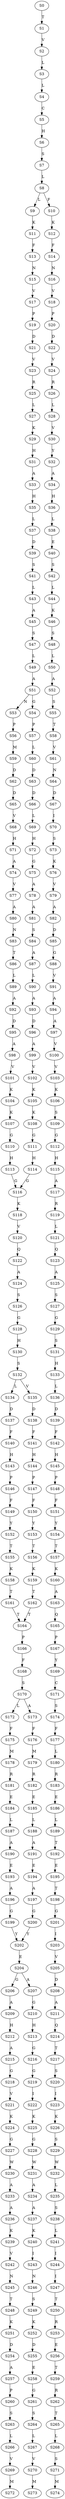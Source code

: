 strict digraph  {
	S0 -> S1 [ label = T ];
	S1 -> S2 [ label = V ];
	S2 -> S3 [ label = L ];
	S3 -> S4 [ label = L ];
	S4 -> S5 [ label = C ];
	S5 -> S6 [ label = H ];
	S6 -> S7 [ label = S ];
	S7 -> S8 [ label = L ];
	S8 -> S9 [ label = L ];
	S8 -> S10 [ label = F ];
	S9 -> S11 [ label = K ];
	S10 -> S12 [ label = K ];
	S11 -> S13 [ label = F ];
	S12 -> S14 [ label = F ];
	S13 -> S15 [ label = N ];
	S14 -> S16 [ label = N ];
	S15 -> S17 [ label = V ];
	S16 -> S18 [ label = V ];
	S17 -> S19 [ label = P ];
	S18 -> S20 [ label = P ];
	S19 -> S21 [ label = D ];
	S20 -> S22 [ label = D ];
	S21 -> S23 [ label = V ];
	S22 -> S24 [ label = V ];
	S23 -> S25 [ label = R ];
	S24 -> S26 [ label = R ];
	S25 -> S27 [ label = L ];
	S26 -> S28 [ label = L ];
	S27 -> S29 [ label = K ];
	S28 -> S30 [ label = V ];
	S29 -> S31 [ label = H ];
	S30 -> S32 [ label = Y ];
	S31 -> S33 [ label = A ];
	S32 -> S34 [ label = A ];
	S33 -> S35 [ label = H ];
	S34 -> S36 [ label = H ];
	S35 -> S37 [ label = L ];
	S36 -> S38 [ label = L ];
	S37 -> S39 [ label = D ];
	S38 -> S40 [ label = E ];
	S39 -> S41 [ label = S ];
	S40 -> S42 [ label = S ];
	S41 -> S43 [ label = L ];
	S42 -> S44 [ label = L ];
	S43 -> S45 [ label = A ];
	S44 -> S46 [ label = K ];
	S45 -> S47 [ label = S ];
	S46 -> S48 [ label = S ];
	S47 -> S49 [ label = L ];
	S48 -> S50 [ label = L ];
	S49 -> S51 [ label = A ];
	S50 -> S52 [ label = A ];
	S51 -> S53 [ label = N ];
	S51 -> S54 [ label = G ];
	S52 -> S55 [ label = S ];
	S53 -> S56 [ label = P ];
	S54 -> S57 [ label = P ];
	S55 -> S58 [ label = T ];
	S56 -> S59 [ label = M ];
	S57 -> S60 [ label = L ];
	S58 -> S61 [ label = V ];
	S59 -> S62 [ label = D ];
	S60 -> S63 [ label = D ];
	S61 -> S64 [ label = N ];
	S62 -> S65 [ label = D ];
	S63 -> S66 [ label = D ];
	S64 -> S67 [ label = D ];
	S65 -> S68 [ label = V ];
	S66 -> S69 [ label = L ];
	S67 -> S70 [ label = I ];
	S68 -> S71 [ label = H ];
	S69 -> S72 [ label = H ];
	S70 -> S73 [ label = S ];
	S71 -> S74 [ label = A ];
	S72 -> S75 [ label = G ];
	S73 -> S76 [ label = K ];
	S74 -> S77 [ label = V ];
	S75 -> S78 [ label = A ];
	S76 -> S79 [ label = V ];
	S77 -> S80 [ label = A ];
	S78 -> S81 [ label = A ];
	S79 -> S82 [ label = A ];
	S80 -> S83 [ label = N ];
	S81 -> S84 [ label = S ];
	S82 -> S85 [ label = D ];
	S83 -> S86 [ label = T ];
	S84 -> S87 [ label = A ];
	S85 -> S88 [ label = G ];
	S86 -> S89 [ label = L ];
	S87 -> S90 [ label = L ];
	S88 -> S91 [ label = V ];
	S89 -> S92 [ label = A ];
	S90 -> S93 [ label = A ];
	S91 -> S94 [ label = A ];
	S92 -> S95 [ label = D ];
	S93 -> S96 [ label = D ];
	S94 -> S97 [ label = A ];
	S95 -> S98 [ label = A ];
	S96 -> S99 [ label = A ];
	S97 -> S100 [ label = V ];
	S98 -> S101 [ label = V ];
	S99 -> S102 [ label = V ];
	S100 -> S103 [ label = V ];
	S101 -> S104 [ label = K ];
	S102 -> S105 [ label = K ];
	S103 -> S106 [ label = K ];
	S104 -> S107 [ label = K ];
	S105 -> S108 [ label = K ];
	S106 -> S109 [ label = S ];
	S107 -> S110 [ label = G ];
	S108 -> S111 [ label = G ];
	S109 -> S112 [ label = G ];
	S110 -> S113 [ label = H ];
	S111 -> S114 [ label = H ];
	S112 -> S115 [ label = H ];
	S113 -> S116 [ label = G ];
	S114 -> S116 [ label = G ];
	S115 -> S117 [ label = A ];
	S116 -> S118 [ label = K ];
	S117 -> S119 [ label = R ];
	S118 -> S120 [ label = V ];
	S119 -> S121 [ label = L ];
	S120 -> S122 [ label = Q ];
	S121 -> S123 [ label = Q ];
	S122 -> S124 [ label = A ];
	S123 -> S125 [ label = A ];
	S124 -> S126 [ label = S ];
	S125 -> S127 [ label = S ];
	S126 -> S128 [ label = G ];
	S127 -> S129 [ label = G ];
	S128 -> S130 [ label = H ];
	S129 -> S131 [ label = S ];
	S130 -> S132 [ label = S ];
	S131 -> S133 [ label = H ];
	S132 -> S134 [ label = L ];
	S132 -> S135 [ label = V ];
	S133 -> S136 [ label = L ];
	S134 -> S137 [ label = D ];
	S135 -> S138 [ label = D ];
	S136 -> S139 [ label = D ];
	S137 -> S140 [ label = F ];
	S138 -> S141 [ label = F ];
	S139 -> S142 [ label = F ];
	S140 -> S143 [ label = H ];
	S141 -> S144 [ label = H ];
	S142 -> S145 [ label = H ];
	S143 -> S146 [ label = P ];
	S144 -> S147 [ label = P ];
	S145 -> S148 [ label = P ];
	S146 -> S149 [ label = F ];
	S147 -> S150 [ label = F ];
	S148 -> S151 [ label = F ];
	S149 -> S152 [ label = Y ];
	S150 -> S153 [ label = Y ];
	S151 -> S154 [ label = Y ];
	S152 -> S155 [ label = T ];
	S153 -> S156 [ label = T ];
	S154 -> S157 [ label = T ];
	S155 -> S158 [ label = K ];
	S156 -> S159 [ label = K ];
	S157 -> S160 [ label = K ];
	S158 -> S161 [ label = T ];
	S159 -> S162 [ label = T ];
	S160 -> S163 [ label = A ];
	S161 -> S164 [ label = T ];
	S162 -> S164 [ label = T ];
	S163 -> S165 [ label = Q ];
	S164 -> S166 [ label = P ];
	S165 -> S167 [ label = P ];
	S166 -> S168 [ label = F ];
	S167 -> S169 [ label = Y ];
	S168 -> S170 [ label = S ];
	S169 -> S171 [ label = C ];
	S170 -> S172 [ label = L ];
	S170 -> S173 [ label = A ];
	S171 -> S174 [ label = S ];
	S172 -> S175 [ label = F ];
	S173 -> S176 [ label = F ];
	S174 -> S177 [ label = F ];
	S175 -> S178 [ label = M ];
	S176 -> S179 [ label = M ];
	S177 -> S180 [ label = L ];
	S178 -> S181 [ label = R ];
	S179 -> S182 [ label = R ];
	S180 -> S183 [ label = R ];
	S181 -> S184 [ label = E ];
	S182 -> S185 [ label = E ];
	S183 -> S186 [ label = E ];
	S184 -> S187 [ label = L ];
	S185 -> S188 [ label = L ];
	S186 -> S189 [ label = L ];
	S187 -> S190 [ label = A ];
	S188 -> S191 [ label = A ];
	S189 -> S192 [ label = T ];
	S190 -> S193 [ label = E ];
	S191 -> S194 [ label = E ];
	S192 -> S195 [ label = E ];
	S193 -> S196 [ label = A ];
	S194 -> S197 [ label = A ];
	S195 -> S198 [ label = T ];
	S196 -> S199 [ label = G ];
	S197 -> S200 [ label = G ];
	S198 -> S201 [ label = G ];
	S199 -> S202 [ label = Y ];
	S200 -> S202 [ label = Y ];
	S201 -> S203 [ label = I ];
	S202 -> S204 [ label = E ];
	S203 -> S205 [ label = V ];
	S204 -> S206 [ label = G ];
	S204 -> S207 [ label = A ];
	S205 -> S208 [ label = D ];
	S206 -> S209 [ label = A ];
	S207 -> S210 [ label = G ];
	S208 -> S211 [ label = A ];
	S209 -> S212 [ label = H ];
	S210 -> S213 [ label = H ];
	S211 -> S214 [ label = Q ];
	S212 -> S215 [ label = A ];
	S213 -> S216 [ label = G ];
	S214 -> S217 [ label = T ];
	S215 -> S218 [ label = G ];
	S216 -> S219 [ label = G ];
	S217 -> S220 [ label = S ];
	S218 -> S221 [ label = V ];
	S219 -> S222 [ label = I ];
	S220 -> S223 [ label = I ];
	S221 -> S224 [ label = K ];
	S222 -> S225 [ label = K ];
	S223 -> S226 [ label = K ];
	S224 -> S227 [ label = G ];
	S225 -> S228 [ label = G ];
	S226 -> S229 [ label = S ];
	S227 -> S230 [ label = W ];
	S228 -> S231 [ label = W ];
	S229 -> S232 [ label = W ];
	S230 -> S233 [ label = A ];
	S231 -> S234 [ label = A ];
	S232 -> S235 [ label = L ];
	S233 -> S236 [ label = A ];
	S234 -> S237 [ label = A ];
	S235 -> S238 [ label = S ];
	S236 -> S239 [ label = K ];
	S237 -> S240 [ label = K ];
	S238 -> S241 [ label = L ];
	S239 -> S242 [ label = V ];
	S240 -> S243 [ label = I ];
	S241 -> S244 [ label = I ];
	S242 -> S245 [ label = N ];
	S243 -> S246 [ label = N ];
	S244 -> S247 [ label = I ];
	S245 -> S248 [ label = T ];
	S246 -> S249 [ label = S ];
	S247 -> S250 [ label = T ];
	S248 -> S251 [ label = K ];
	S249 -> S252 [ label = K ];
	S250 -> S253 [ label = R ];
	S251 -> S254 [ label = D ];
	S252 -> S255 [ label = D ];
	S253 -> S256 [ label = E ];
	S254 -> S257 [ label = A ];
	S255 -> S258 [ label = E ];
	S256 -> S259 [ label = T ];
	S257 -> S260 [ label = P ];
	S258 -> S261 [ label = G ];
	S259 -> S262 [ label = R ];
	S260 -> S263 [ label = S ];
	S261 -> S264 [ label = S ];
	S262 -> S265 [ label = T ];
	S263 -> S266 [ label = L ];
	S264 -> S267 [ label = L ];
	S265 -> S268 [ label = L ];
	S266 -> S269 [ label = V ];
	S267 -> S270 [ label = V ];
	S268 -> S271 [ label = S ];
	S269 -> S272 [ label = M ];
	S270 -> S273 [ label = M ];
	S271 -> S274 [ label = M ];
}
